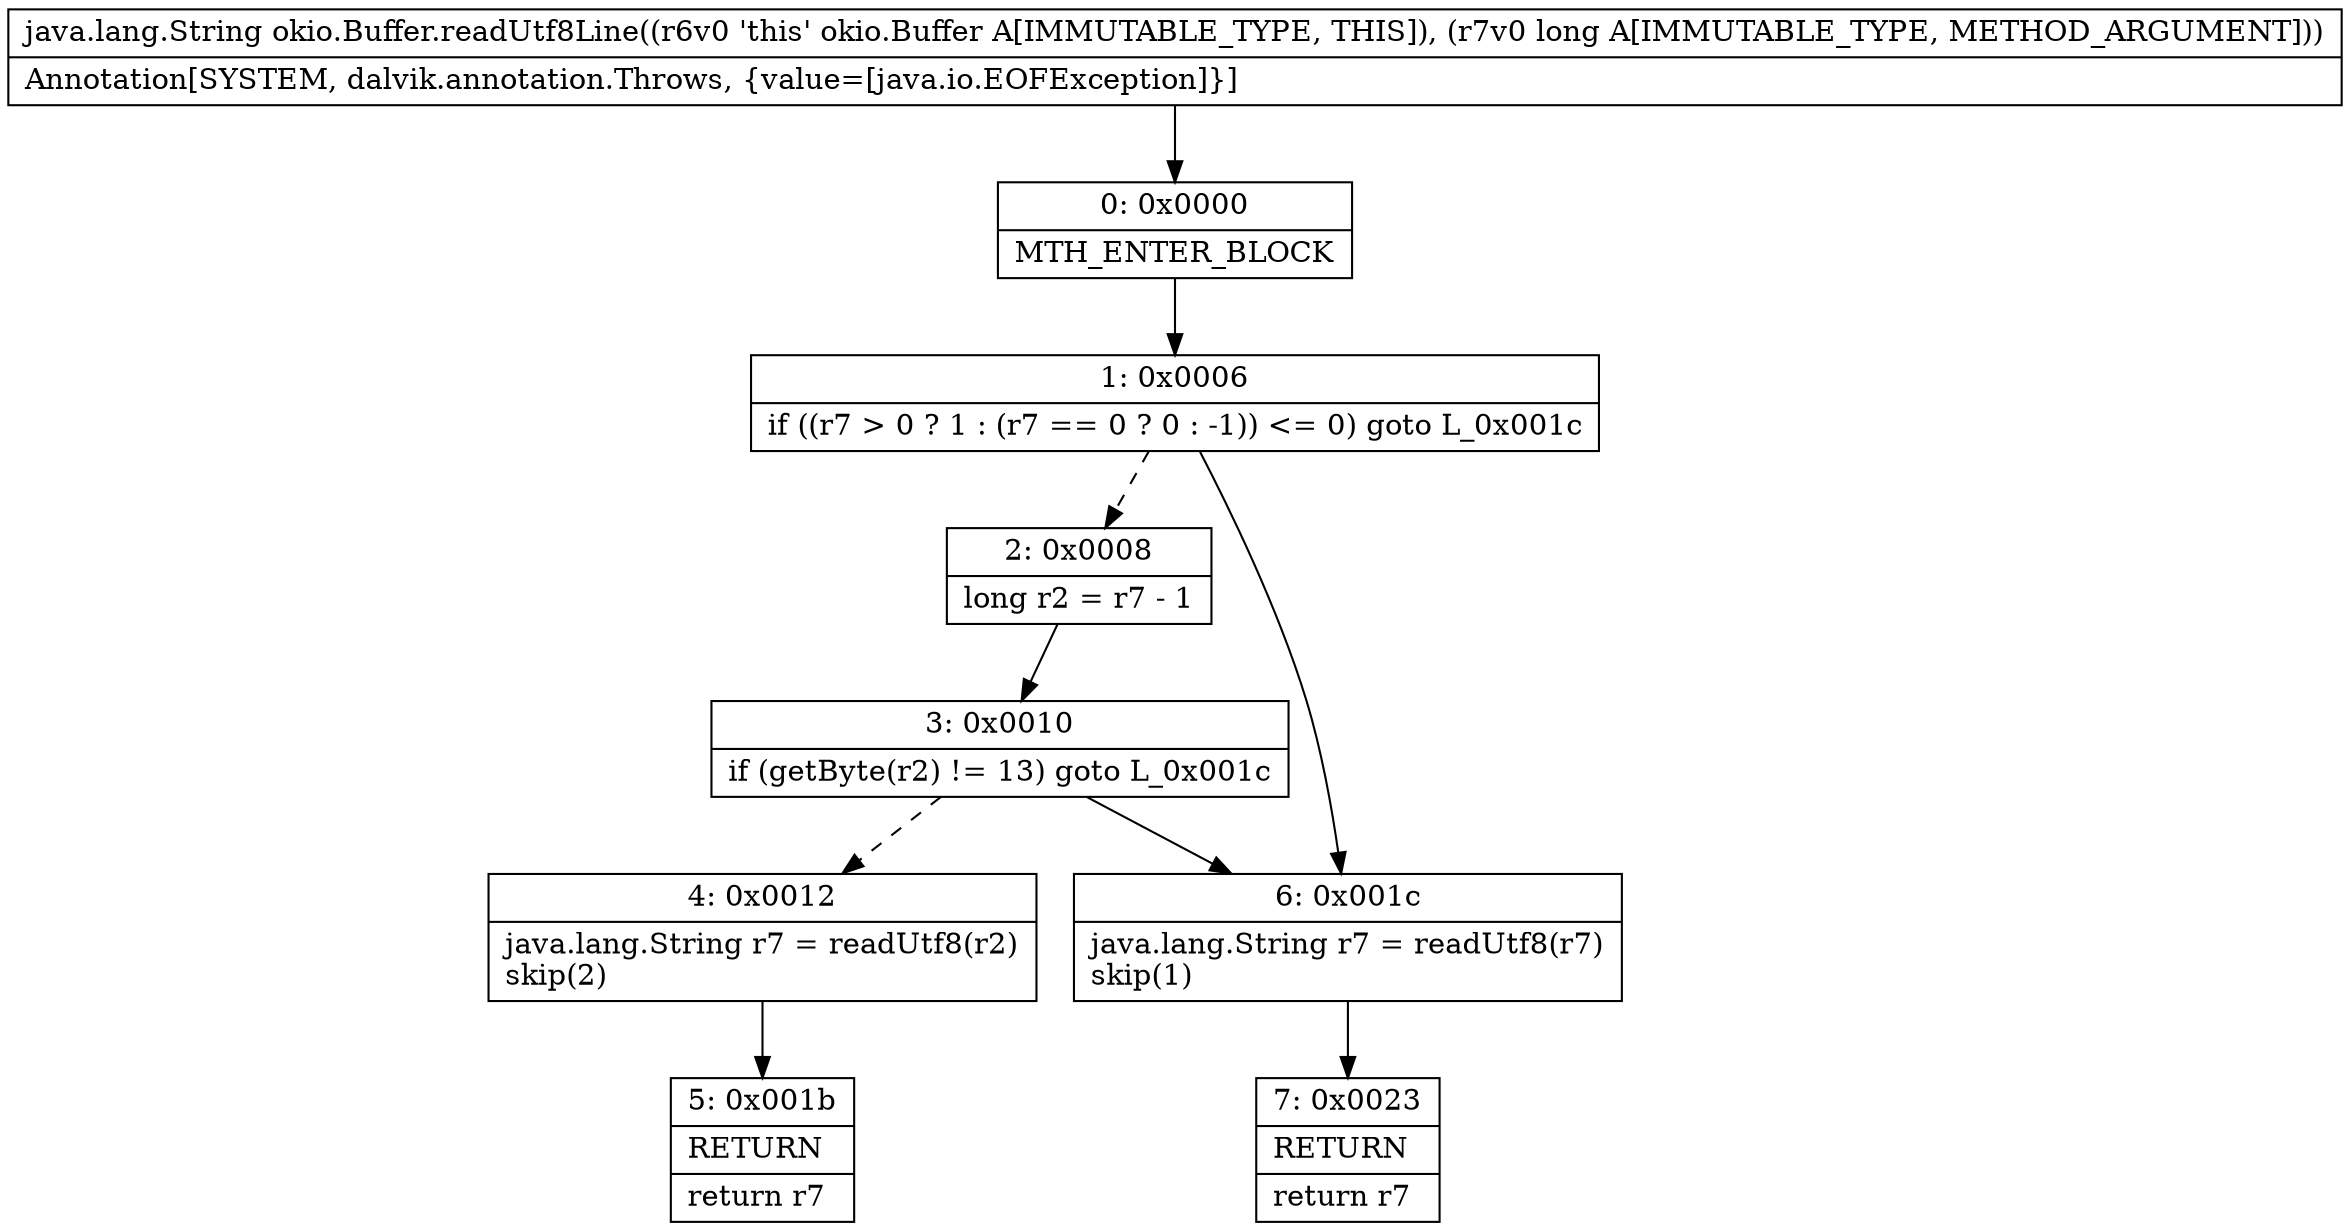 digraph "CFG forokio.Buffer.readUtf8Line(J)Ljava\/lang\/String;" {
Node_0 [shape=record,label="{0\:\ 0x0000|MTH_ENTER_BLOCK\l}"];
Node_1 [shape=record,label="{1\:\ 0x0006|if ((r7 \> 0 ? 1 : (r7 == 0 ? 0 : \-1)) \<= 0) goto L_0x001c\l}"];
Node_2 [shape=record,label="{2\:\ 0x0008|long r2 = r7 \- 1\l}"];
Node_3 [shape=record,label="{3\:\ 0x0010|if (getByte(r2) != 13) goto L_0x001c\l}"];
Node_4 [shape=record,label="{4\:\ 0x0012|java.lang.String r7 = readUtf8(r2)\lskip(2)\l}"];
Node_5 [shape=record,label="{5\:\ 0x001b|RETURN\l|return r7\l}"];
Node_6 [shape=record,label="{6\:\ 0x001c|java.lang.String r7 = readUtf8(r7)\lskip(1)\l}"];
Node_7 [shape=record,label="{7\:\ 0x0023|RETURN\l|return r7\l}"];
MethodNode[shape=record,label="{java.lang.String okio.Buffer.readUtf8Line((r6v0 'this' okio.Buffer A[IMMUTABLE_TYPE, THIS]), (r7v0 long A[IMMUTABLE_TYPE, METHOD_ARGUMENT]))  | Annotation[SYSTEM, dalvik.annotation.Throws, \{value=[java.io.EOFException]\}]\l}"];
MethodNode -> Node_0;
Node_0 -> Node_1;
Node_1 -> Node_2[style=dashed];
Node_1 -> Node_6;
Node_2 -> Node_3;
Node_3 -> Node_4[style=dashed];
Node_3 -> Node_6;
Node_4 -> Node_5;
Node_6 -> Node_7;
}

